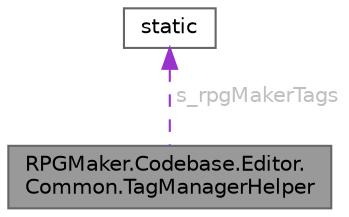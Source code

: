 digraph "RPGMaker.Codebase.Editor.Common.TagManagerHelper"
{
 // LATEX_PDF_SIZE
  bgcolor="transparent";
  edge [fontname=Helvetica,fontsize=10,labelfontname=Helvetica,labelfontsize=10];
  node [fontname=Helvetica,fontsize=10,shape=box,height=0.2,width=0.4];
  Node1 [id="Node000001",label="RPGMaker.Codebase.Editor.\lCommon.TagManagerHelper",height=0.2,width=0.4,color="gray40", fillcolor="grey60", style="filled", fontcolor="black",tooltip="😁 タグ管理補助機能"];
  Node2 -> Node1 [id="edge1_Node000001_Node000002",dir="back",color="darkorchid3",style="dashed",tooltip=" ",label=" s_rpgMakerTags",fontcolor="grey" ];
  Node2 [id="Node000002",label="static",height=0.2,width=0.4,color="gray40", fillcolor="white", style="filled",tooltip=" "];
}
